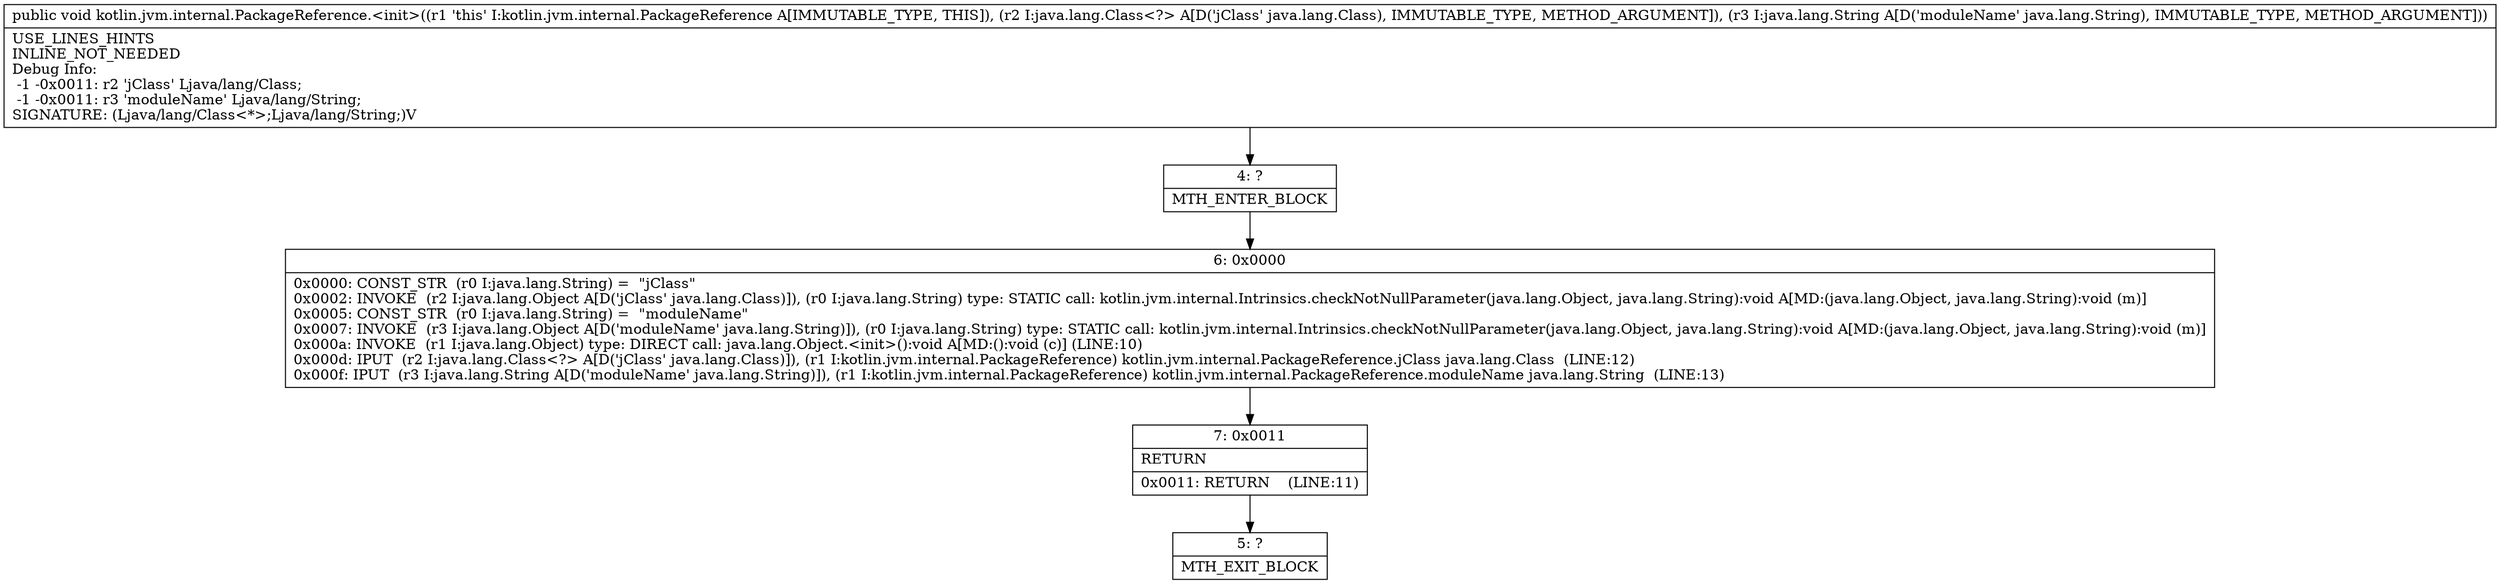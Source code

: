 digraph "CFG forkotlin.jvm.internal.PackageReference.\<init\>(Ljava\/lang\/Class;Ljava\/lang\/String;)V" {
Node_4 [shape=record,label="{4\:\ ?|MTH_ENTER_BLOCK\l}"];
Node_6 [shape=record,label="{6\:\ 0x0000|0x0000: CONST_STR  (r0 I:java.lang.String) =  \"jClass\" \l0x0002: INVOKE  (r2 I:java.lang.Object A[D('jClass' java.lang.Class)]), (r0 I:java.lang.String) type: STATIC call: kotlin.jvm.internal.Intrinsics.checkNotNullParameter(java.lang.Object, java.lang.String):void A[MD:(java.lang.Object, java.lang.String):void (m)]\l0x0005: CONST_STR  (r0 I:java.lang.String) =  \"moduleName\" \l0x0007: INVOKE  (r3 I:java.lang.Object A[D('moduleName' java.lang.String)]), (r0 I:java.lang.String) type: STATIC call: kotlin.jvm.internal.Intrinsics.checkNotNullParameter(java.lang.Object, java.lang.String):void A[MD:(java.lang.Object, java.lang.String):void (m)]\l0x000a: INVOKE  (r1 I:java.lang.Object) type: DIRECT call: java.lang.Object.\<init\>():void A[MD:():void (c)] (LINE:10)\l0x000d: IPUT  (r2 I:java.lang.Class\<?\> A[D('jClass' java.lang.Class)]), (r1 I:kotlin.jvm.internal.PackageReference) kotlin.jvm.internal.PackageReference.jClass java.lang.Class  (LINE:12)\l0x000f: IPUT  (r3 I:java.lang.String A[D('moduleName' java.lang.String)]), (r1 I:kotlin.jvm.internal.PackageReference) kotlin.jvm.internal.PackageReference.moduleName java.lang.String  (LINE:13)\l}"];
Node_7 [shape=record,label="{7\:\ 0x0011|RETURN\l|0x0011: RETURN    (LINE:11)\l}"];
Node_5 [shape=record,label="{5\:\ ?|MTH_EXIT_BLOCK\l}"];
MethodNode[shape=record,label="{public void kotlin.jvm.internal.PackageReference.\<init\>((r1 'this' I:kotlin.jvm.internal.PackageReference A[IMMUTABLE_TYPE, THIS]), (r2 I:java.lang.Class\<?\> A[D('jClass' java.lang.Class), IMMUTABLE_TYPE, METHOD_ARGUMENT]), (r3 I:java.lang.String A[D('moduleName' java.lang.String), IMMUTABLE_TYPE, METHOD_ARGUMENT]))  | USE_LINES_HINTS\lINLINE_NOT_NEEDED\lDebug Info:\l  \-1 \-0x0011: r2 'jClass' Ljava\/lang\/Class;\l  \-1 \-0x0011: r3 'moduleName' Ljava\/lang\/String;\lSIGNATURE: (Ljava\/lang\/Class\<*\>;Ljava\/lang\/String;)V\l}"];
MethodNode -> Node_4;Node_4 -> Node_6;
Node_6 -> Node_7;
Node_7 -> Node_5;
}

